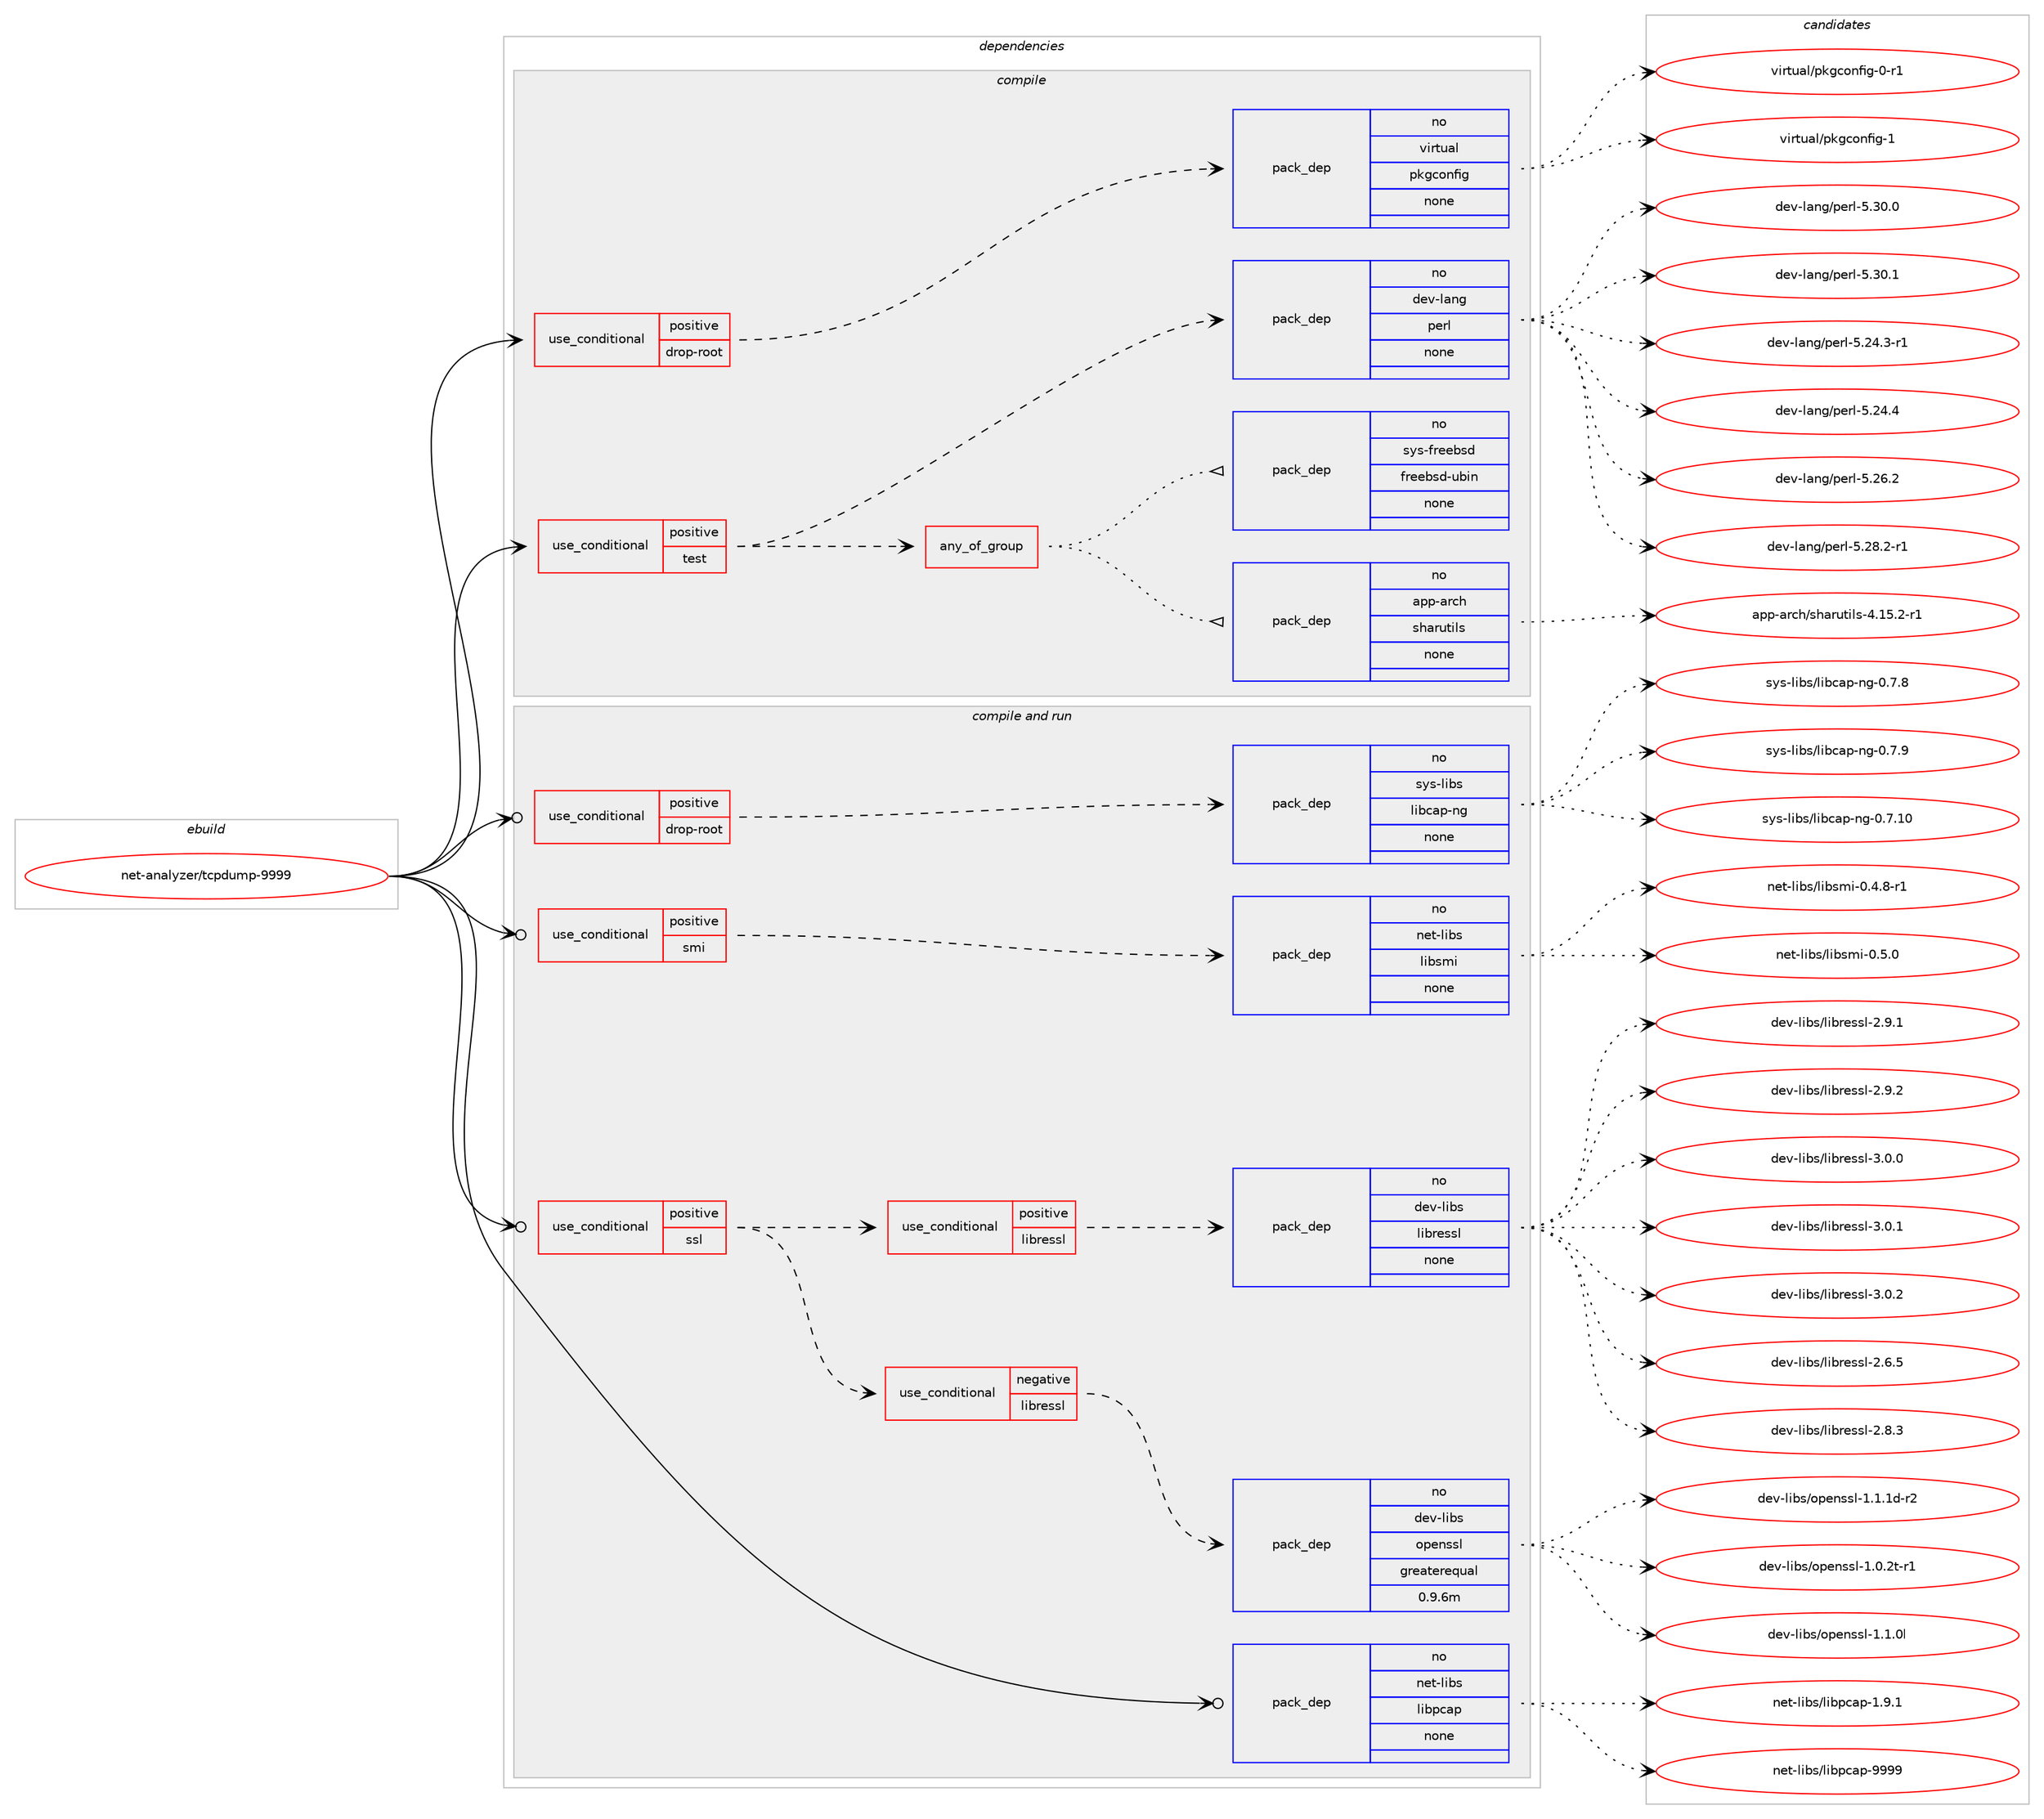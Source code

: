 digraph prolog {

# *************
# Graph options
# *************

newrank=true;
concentrate=true;
compound=true;
graph [rankdir=LR,fontname=Helvetica,fontsize=10,ranksep=1.5];#, ranksep=2.5, nodesep=0.2];
edge  [arrowhead=vee];
node  [fontname=Helvetica,fontsize=10];

# **********
# The ebuild
# **********

subgraph cluster_leftcol {
color=gray;
rank=same;
label=<<i>ebuild</i>>;
id [label="net-analyzer/tcpdump-9999", color=red, width=4, href="../net-analyzer/tcpdump-9999.svg"];
}

# ****************
# The dependencies
# ****************

subgraph cluster_midcol {
color=gray;
label=<<i>dependencies</i>>;
subgraph cluster_compile {
fillcolor="#eeeeee";
style=filled;
label=<<i>compile</i>>;
subgraph cond198568 {
dependency816222 [label=<<TABLE BORDER="0" CELLBORDER="1" CELLSPACING="0" CELLPADDING="4"><TR><TD ROWSPAN="3" CELLPADDING="10">use_conditional</TD></TR><TR><TD>positive</TD></TR><TR><TD>drop-root</TD></TR></TABLE>>, shape=none, color=red];
subgraph pack603381 {
dependency816223 [label=<<TABLE BORDER="0" CELLBORDER="1" CELLSPACING="0" CELLPADDING="4" WIDTH="220"><TR><TD ROWSPAN="6" CELLPADDING="30">pack_dep</TD></TR><TR><TD WIDTH="110">no</TD></TR><TR><TD>virtual</TD></TR><TR><TD>pkgconfig</TD></TR><TR><TD>none</TD></TR><TR><TD></TD></TR></TABLE>>, shape=none, color=blue];
}
dependency816222:e -> dependency816223:w [weight=20,style="dashed",arrowhead="vee"];
}
id:e -> dependency816222:w [weight=20,style="solid",arrowhead="vee"];
subgraph cond198569 {
dependency816224 [label=<<TABLE BORDER="0" CELLBORDER="1" CELLSPACING="0" CELLPADDING="4"><TR><TD ROWSPAN="3" CELLPADDING="10">use_conditional</TD></TR><TR><TD>positive</TD></TR><TR><TD>test</TD></TR></TABLE>>, shape=none, color=red];
subgraph any13823 {
dependency816225 [label=<<TABLE BORDER="0" CELLBORDER="1" CELLSPACING="0" CELLPADDING="4"><TR><TD CELLPADDING="10">any_of_group</TD></TR></TABLE>>, shape=none, color=red];subgraph pack603382 {
dependency816226 [label=<<TABLE BORDER="0" CELLBORDER="1" CELLSPACING="0" CELLPADDING="4" WIDTH="220"><TR><TD ROWSPAN="6" CELLPADDING="30">pack_dep</TD></TR><TR><TD WIDTH="110">no</TD></TR><TR><TD>app-arch</TD></TR><TR><TD>sharutils</TD></TR><TR><TD>none</TD></TR><TR><TD></TD></TR></TABLE>>, shape=none, color=blue];
}
dependency816225:e -> dependency816226:w [weight=20,style="dotted",arrowhead="oinv"];
subgraph pack603383 {
dependency816227 [label=<<TABLE BORDER="0" CELLBORDER="1" CELLSPACING="0" CELLPADDING="4" WIDTH="220"><TR><TD ROWSPAN="6" CELLPADDING="30">pack_dep</TD></TR><TR><TD WIDTH="110">no</TD></TR><TR><TD>sys-freebsd</TD></TR><TR><TD>freebsd-ubin</TD></TR><TR><TD>none</TD></TR><TR><TD></TD></TR></TABLE>>, shape=none, color=blue];
}
dependency816225:e -> dependency816227:w [weight=20,style="dotted",arrowhead="oinv"];
}
dependency816224:e -> dependency816225:w [weight=20,style="dashed",arrowhead="vee"];
subgraph pack603384 {
dependency816228 [label=<<TABLE BORDER="0" CELLBORDER="1" CELLSPACING="0" CELLPADDING="4" WIDTH="220"><TR><TD ROWSPAN="6" CELLPADDING="30">pack_dep</TD></TR><TR><TD WIDTH="110">no</TD></TR><TR><TD>dev-lang</TD></TR><TR><TD>perl</TD></TR><TR><TD>none</TD></TR><TR><TD></TD></TR></TABLE>>, shape=none, color=blue];
}
dependency816224:e -> dependency816228:w [weight=20,style="dashed",arrowhead="vee"];
}
id:e -> dependency816224:w [weight=20,style="solid",arrowhead="vee"];
}
subgraph cluster_compileandrun {
fillcolor="#eeeeee";
style=filled;
label=<<i>compile and run</i>>;
subgraph cond198570 {
dependency816229 [label=<<TABLE BORDER="0" CELLBORDER="1" CELLSPACING="0" CELLPADDING="4"><TR><TD ROWSPAN="3" CELLPADDING="10">use_conditional</TD></TR><TR><TD>positive</TD></TR><TR><TD>drop-root</TD></TR></TABLE>>, shape=none, color=red];
subgraph pack603385 {
dependency816230 [label=<<TABLE BORDER="0" CELLBORDER="1" CELLSPACING="0" CELLPADDING="4" WIDTH="220"><TR><TD ROWSPAN="6" CELLPADDING="30">pack_dep</TD></TR><TR><TD WIDTH="110">no</TD></TR><TR><TD>sys-libs</TD></TR><TR><TD>libcap-ng</TD></TR><TR><TD>none</TD></TR><TR><TD></TD></TR></TABLE>>, shape=none, color=blue];
}
dependency816229:e -> dependency816230:w [weight=20,style="dashed",arrowhead="vee"];
}
id:e -> dependency816229:w [weight=20,style="solid",arrowhead="odotvee"];
subgraph cond198571 {
dependency816231 [label=<<TABLE BORDER="0" CELLBORDER="1" CELLSPACING="0" CELLPADDING="4"><TR><TD ROWSPAN="3" CELLPADDING="10">use_conditional</TD></TR><TR><TD>positive</TD></TR><TR><TD>smi</TD></TR></TABLE>>, shape=none, color=red];
subgraph pack603386 {
dependency816232 [label=<<TABLE BORDER="0" CELLBORDER="1" CELLSPACING="0" CELLPADDING="4" WIDTH="220"><TR><TD ROWSPAN="6" CELLPADDING="30">pack_dep</TD></TR><TR><TD WIDTH="110">no</TD></TR><TR><TD>net-libs</TD></TR><TR><TD>libsmi</TD></TR><TR><TD>none</TD></TR><TR><TD></TD></TR></TABLE>>, shape=none, color=blue];
}
dependency816231:e -> dependency816232:w [weight=20,style="dashed",arrowhead="vee"];
}
id:e -> dependency816231:w [weight=20,style="solid",arrowhead="odotvee"];
subgraph cond198572 {
dependency816233 [label=<<TABLE BORDER="0" CELLBORDER="1" CELLSPACING="0" CELLPADDING="4"><TR><TD ROWSPAN="3" CELLPADDING="10">use_conditional</TD></TR><TR><TD>positive</TD></TR><TR><TD>ssl</TD></TR></TABLE>>, shape=none, color=red];
subgraph cond198573 {
dependency816234 [label=<<TABLE BORDER="0" CELLBORDER="1" CELLSPACING="0" CELLPADDING="4"><TR><TD ROWSPAN="3" CELLPADDING="10">use_conditional</TD></TR><TR><TD>negative</TD></TR><TR><TD>libressl</TD></TR></TABLE>>, shape=none, color=red];
subgraph pack603387 {
dependency816235 [label=<<TABLE BORDER="0" CELLBORDER="1" CELLSPACING="0" CELLPADDING="4" WIDTH="220"><TR><TD ROWSPAN="6" CELLPADDING="30">pack_dep</TD></TR><TR><TD WIDTH="110">no</TD></TR><TR><TD>dev-libs</TD></TR><TR><TD>openssl</TD></TR><TR><TD>greaterequal</TD></TR><TR><TD>0.9.6m</TD></TR></TABLE>>, shape=none, color=blue];
}
dependency816234:e -> dependency816235:w [weight=20,style="dashed",arrowhead="vee"];
}
dependency816233:e -> dependency816234:w [weight=20,style="dashed",arrowhead="vee"];
subgraph cond198574 {
dependency816236 [label=<<TABLE BORDER="0" CELLBORDER="1" CELLSPACING="0" CELLPADDING="4"><TR><TD ROWSPAN="3" CELLPADDING="10">use_conditional</TD></TR><TR><TD>positive</TD></TR><TR><TD>libressl</TD></TR></TABLE>>, shape=none, color=red];
subgraph pack603388 {
dependency816237 [label=<<TABLE BORDER="0" CELLBORDER="1" CELLSPACING="0" CELLPADDING="4" WIDTH="220"><TR><TD ROWSPAN="6" CELLPADDING="30">pack_dep</TD></TR><TR><TD WIDTH="110">no</TD></TR><TR><TD>dev-libs</TD></TR><TR><TD>libressl</TD></TR><TR><TD>none</TD></TR><TR><TD></TD></TR></TABLE>>, shape=none, color=blue];
}
dependency816236:e -> dependency816237:w [weight=20,style="dashed",arrowhead="vee"];
}
dependency816233:e -> dependency816236:w [weight=20,style="dashed",arrowhead="vee"];
}
id:e -> dependency816233:w [weight=20,style="solid",arrowhead="odotvee"];
subgraph pack603389 {
dependency816238 [label=<<TABLE BORDER="0" CELLBORDER="1" CELLSPACING="0" CELLPADDING="4" WIDTH="220"><TR><TD ROWSPAN="6" CELLPADDING="30">pack_dep</TD></TR><TR><TD WIDTH="110">no</TD></TR><TR><TD>net-libs</TD></TR><TR><TD>libpcap</TD></TR><TR><TD>none</TD></TR><TR><TD></TD></TR></TABLE>>, shape=none, color=blue];
}
id:e -> dependency816238:w [weight=20,style="solid",arrowhead="odotvee"];
}
subgraph cluster_run {
fillcolor="#eeeeee";
style=filled;
label=<<i>run</i>>;
}
}

# **************
# The candidates
# **************

subgraph cluster_choices {
rank=same;
color=gray;
label=<<i>candidates</i>>;

subgraph choice603381 {
color=black;
nodesep=1;
choice11810511411611797108471121071039911111010210510345484511449 [label="virtual/pkgconfig-0-r1", color=red, width=4,href="../virtual/pkgconfig-0-r1.svg"];
choice1181051141161179710847112107103991111101021051034549 [label="virtual/pkgconfig-1", color=red, width=4,href="../virtual/pkgconfig-1.svg"];
dependency816223:e -> choice11810511411611797108471121071039911111010210510345484511449:w [style=dotted,weight="100"];
dependency816223:e -> choice1181051141161179710847112107103991111101021051034549:w [style=dotted,weight="100"];
}
subgraph choice603382 {
color=black;
nodesep=1;
choice971121124597114991044711510497114117116105108115455246495346504511449 [label="app-arch/sharutils-4.15.2-r1", color=red, width=4,href="../app-arch/sharutils-4.15.2-r1.svg"];
dependency816226:e -> choice971121124597114991044711510497114117116105108115455246495346504511449:w [style=dotted,weight="100"];
}
subgraph choice603383 {
color=black;
nodesep=1;
}
subgraph choice603384 {
color=black;
nodesep=1;
choice100101118451089711010347112101114108455346505246514511449 [label="dev-lang/perl-5.24.3-r1", color=red, width=4,href="../dev-lang/perl-5.24.3-r1.svg"];
choice10010111845108971101034711210111410845534650524652 [label="dev-lang/perl-5.24.4", color=red, width=4,href="../dev-lang/perl-5.24.4.svg"];
choice10010111845108971101034711210111410845534650544650 [label="dev-lang/perl-5.26.2", color=red, width=4,href="../dev-lang/perl-5.26.2.svg"];
choice100101118451089711010347112101114108455346505646504511449 [label="dev-lang/perl-5.28.2-r1", color=red, width=4,href="../dev-lang/perl-5.28.2-r1.svg"];
choice10010111845108971101034711210111410845534651484648 [label="dev-lang/perl-5.30.0", color=red, width=4,href="../dev-lang/perl-5.30.0.svg"];
choice10010111845108971101034711210111410845534651484649 [label="dev-lang/perl-5.30.1", color=red, width=4,href="../dev-lang/perl-5.30.1.svg"];
dependency816228:e -> choice100101118451089711010347112101114108455346505246514511449:w [style=dotted,weight="100"];
dependency816228:e -> choice10010111845108971101034711210111410845534650524652:w [style=dotted,weight="100"];
dependency816228:e -> choice10010111845108971101034711210111410845534650544650:w [style=dotted,weight="100"];
dependency816228:e -> choice100101118451089711010347112101114108455346505646504511449:w [style=dotted,weight="100"];
dependency816228:e -> choice10010111845108971101034711210111410845534651484648:w [style=dotted,weight="100"];
dependency816228:e -> choice10010111845108971101034711210111410845534651484649:w [style=dotted,weight="100"];
}
subgraph choice603385 {
color=black;
nodesep=1;
choice1151211154510810598115471081059899971124511010345484655464948 [label="sys-libs/libcap-ng-0.7.10", color=red, width=4,href="../sys-libs/libcap-ng-0.7.10.svg"];
choice11512111545108105981154710810598999711245110103454846554656 [label="sys-libs/libcap-ng-0.7.8", color=red, width=4,href="../sys-libs/libcap-ng-0.7.8.svg"];
choice11512111545108105981154710810598999711245110103454846554657 [label="sys-libs/libcap-ng-0.7.9", color=red, width=4,href="../sys-libs/libcap-ng-0.7.9.svg"];
dependency816230:e -> choice1151211154510810598115471081059899971124511010345484655464948:w [style=dotted,weight="100"];
dependency816230:e -> choice11512111545108105981154710810598999711245110103454846554656:w [style=dotted,weight="100"];
dependency816230:e -> choice11512111545108105981154710810598999711245110103454846554657:w [style=dotted,weight="100"];
}
subgraph choice603386 {
color=black;
nodesep=1;
choice110101116451081059811547108105981151091054548465246564511449 [label="net-libs/libsmi-0.4.8-r1", color=red, width=4,href="../net-libs/libsmi-0.4.8-r1.svg"];
choice11010111645108105981154710810598115109105454846534648 [label="net-libs/libsmi-0.5.0", color=red, width=4,href="../net-libs/libsmi-0.5.0.svg"];
dependency816232:e -> choice110101116451081059811547108105981151091054548465246564511449:w [style=dotted,weight="100"];
dependency816232:e -> choice11010111645108105981154710810598115109105454846534648:w [style=dotted,weight="100"];
}
subgraph choice603387 {
color=black;
nodesep=1;
choice1001011184510810598115471111121011101151151084549464846501164511449 [label="dev-libs/openssl-1.0.2t-r1", color=red, width=4,href="../dev-libs/openssl-1.0.2t-r1.svg"];
choice100101118451081059811547111112101110115115108454946494648108 [label="dev-libs/openssl-1.1.0l", color=red, width=4,href="../dev-libs/openssl-1.1.0l.svg"];
choice1001011184510810598115471111121011101151151084549464946491004511450 [label="dev-libs/openssl-1.1.1d-r2", color=red, width=4,href="../dev-libs/openssl-1.1.1d-r2.svg"];
dependency816235:e -> choice1001011184510810598115471111121011101151151084549464846501164511449:w [style=dotted,weight="100"];
dependency816235:e -> choice100101118451081059811547111112101110115115108454946494648108:w [style=dotted,weight="100"];
dependency816235:e -> choice1001011184510810598115471111121011101151151084549464946491004511450:w [style=dotted,weight="100"];
}
subgraph choice603388 {
color=black;
nodesep=1;
choice10010111845108105981154710810598114101115115108455046544653 [label="dev-libs/libressl-2.6.5", color=red, width=4,href="../dev-libs/libressl-2.6.5.svg"];
choice10010111845108105981154710810598114101115115108455046564651 [label="dev-libs/libressl-2.8.3", color=red, width=4,href="../dev-libs/libressl-2.8.3.svg"];
choice10010111845108105981154710810598114101115115108455046574649 [label="dev-libs/libressl-2.9.1", color=red, width=4,href="../dev-libs/libressl-2.9.1.svg"];
choice10010111845108105981154710810598114101115115108455046574650 [label="dev-libs/libressl-2.9.2", color=red, width=4,href="../dev-libs/libressl-2.9.2.svg"];
choice10010111845108105981154710810598114101115115108455146484648 [label="dev-libs/libressl-3.0.0", color=red, width=4,href="../dev-libs/libressl-3.0.0.svg"];
choice10010111845108105981154710810598114101115115108455146484649 [label="dev-libs/libressl-3.0.1", color=red, width=4,href="../dev-libs/libressl-3.0.1.svg"];
choice10010111845108105981154710810598114101115115108455146484650 [label="dev-libs/libressl-3.0.2", color=red, width=4,href="../dev-libs/libressl-3.0.2.svg"];
dependency816237:e -> choice10010111845108105981154710810598114101115115108455046544653:w [style=dotted,weight="100"];
dependency816237:e -> choice10010111845108105981154710810598114101115115108455046564651:w [style=dotted,weight="100"];
dependency816237:e -> choice10010111845108105981154710810598114101115115108455046574649:w [style=dotted,weight="100"];
dependency816237:e -> choice10010111845108105981154710810598114101115115108455046574650:w [style=dotted,weight="100"];
dependency816237:e -> choice10010111845108105981154710810598114101115115108455146484648:w [style=dotted,weight="100"];
dependency816237:e -> choice10010111845108105981154710810598114101115115108455146484649:w [style=dotted,weight="100"];
dependency816237:e -> choice10010111845108105981154710810598114101115115108455146484650:w [style=dotted,weight="100"];
}
subgraph choice603389 {
color=black;
nodesep=1;
choice110101116451081059811547108105981129997112454946574649 [label="net-libs/libpcap-1.9.1", color=red, width=4,href="../net-libs/libpcap-1.9.1.svg"];
choice1101011164510810598115471081059811299971124557575757 [label="net-libs/libpcap-9999", color=red, width=4,href="../net-libs/libpcap-9999.svg"];
dependency816238:e -> choice110101116451081059811547108105981129997112454946574649:w [style=dotted,weight="100"];
dependency816238:e -> choice1101011164510810598115471081059811299971124557575757:w [style=dotted,weight="100"];
}
}

}
